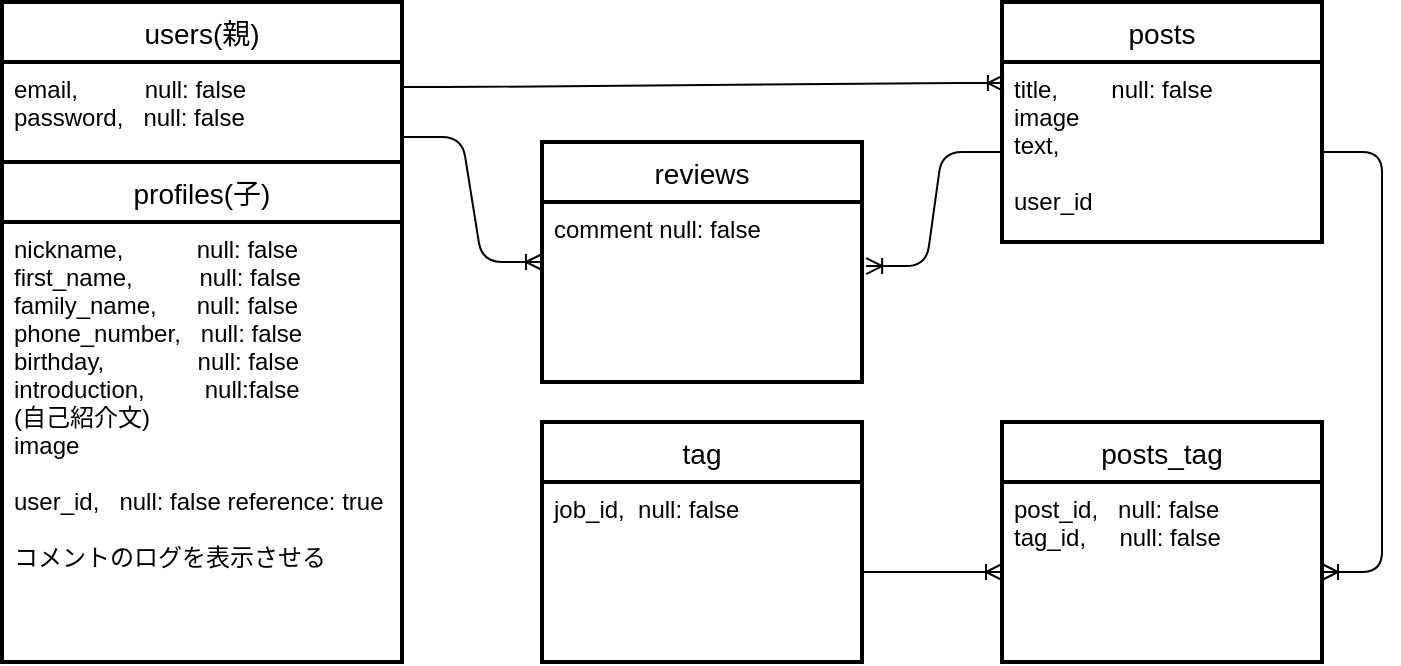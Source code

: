<mxfile version="13.10.0" type="embed">
    <diagram id="T-Y5ktGbqhrSeNKcI-8U" name="ページ1">
        <mxGraphModel dx="486" dy="1754" grid="1" gridSize="10" guides="1" tooltips="1" connect="1" arrows="1" fold="1" page="1" pageScale="1" pageWidth="850" pageHeight="1100" math="0" shadow="0">
            <root>
                <mxCell id="0"/>
                <mxCell id="1" parent="0"/>
                <mxCell id="15" value="users(親)" style="swimlane;childLayout=stackLayout;horizontal=1;startSize=30;horizontalStack=0;rounded=0;fontSize=14;fontStyle=0;strokeWidth=2;resizeParent=0;resizeLast=1;shadow=0;dashed=0;align=center;" parent="1" vertex="1">
                    <mxGeometry x="20" y="-1080" width="200" height="80" as="geometry"/>
                </mxCell>
                <mxCell id="16" value="email,          null: false&#10;password,   null: false&#10;&#10;&#10;" style="align=left;strokeColor=none;fillColor=none;spacingLeft=4;fontSize=12;verticalAlign=top;resizable=0;rotatable=0;part=1;" parent="15" vertex="1">
                    <mxGeometry y="30" width="200" height="50" as="geometry"/>
                </mxCell>
                <mxCell id="17" value="profiles(子)" style="swimlane;childLayout=stackLayout;horizontal=1;startSize=30;horizontalStack=0;rounded=0;fontSize=14;fontStyle=0;strokeWidth=2;resizeParent=0;resizeLast=1;shadow=0;dashed=0;align=center;" parent="1" vertex="1">
                    <mxGeometry x="20" y="-1000" width="200" height="250" as="geometry"/>
                </mxCell>
                <mxCell id="18" value="nickname,           null: false&#10;first_name,          null: false&#10;family_name,      null: false&#10;phone_number,   null: false&#10;birthday,              null: false&#10;introduction,         null:false&#10;(自己紹介文)&#10;image&#10;&#10;user_id,   null: false reference: true&#10;&#10;コメントのログを表示させる&#10;" style="align=left;strokeColor=none;fillColor=none;spacingLeft=4;fontSize=12;verticalAlign=top;resizable=0;rotatable=0;part=1;" parent="17" vertex="1">
                    <mxGeometry y="30" width="200" height="220" as="geometry"/>
                </mxCell>
                <mxCell id="19" value="reviews" style="swimlane;childLayout=stackLayout;horizontal=1;startSize=30;horizontalStack=0;rounded=0;fontSize=14;fontStyle=0;strokeWidth=2;resizeParent=0;resizeLast=1;shadow=0;dashed=0;align=center;" parent="1" vertex="1">
                    <mxGeometry x="290" y="-1010" width="160" height="120" as="geometry"/>
                </mxCell>
                <mxCell id="20" value="comment null: false" style="align=left;strokeColor=none;fillColor=none;spacingLeft=4;fontSize=12;verticalAlign=top;resizable=0;rotatable=0;part=1;" parent="19" vertex="1">
                    <mxGeometry y="30" width="160" height="90" as="geometry"/>
                </mxCell>
                <mxCell id="21" value="posts" style="swimlane;childLayout=stackLayout;horizontal=1;startSize=30;horizontalStack=0;rounded=0;fontSize=14;fontStyle=0;strokeWidth=2;resizeParent=0;resizeLast=1;shadow=0;dashed=0;align=center;" parent="1" vertex="1">
                    <mxGeometry x="520" y="-1080" width="160" height="120" as="geometry"/>
                </mxCell>
                <mxCell id="22" value="title,        null: false&#10;image&#10;text,       &#10;&#10;user_id" style="align=left;strokeColor=none;fillColor=none;spacingLeft=4;fontSize=12;verticalAlign=top;resizable=0;rotatable=0;part=1;" parent="21" vertex="1">
                    <mxGeometry y="30" width="160" height="90" as="geometry"/>
                </mxCell>
                <mxCell id="23" value="" style="edgeStyle=entityRelationEdgeStyle;fontSize=12;html=1;endArrow=ERoneToMany;exitX=1;exitY=0.25;exitDx=0;exitDy=0;entryX=0.006;entryY=0.117;entryDx=0;entryDy=0;entryPerimeter=0;" parent="1" source="16" target="22" edge="1">
                    <mxGeometry width="100" height="100" relative="1" as="geometry">
                        <mxPoint x="300" y="-850" as="sourcePoint"/>
                        <mxPoint x="518" y="-1036" as="targetPoint"/>
                    </mxGeometry>
                </mxCell>
                <mxCell id="24" value="" style="edgeStyle=entityRelationEdgeStyle;fontSize=12;html=1;endArrow=ERoneToMany;exitX=1;exitY=0.75;exitDx=0;exitDy=0;entryX=0;entryY=0.5;entryDx=0;entryDy=0;" parent="1" source="16" target="19" edge="1">
                    <mxGeometry width="100" height="100" relative="1" as="geometry">
                        <mxPoint x="300" y="-850" as="sourcePoint"/>
                        <mxPoint x="400" y="-950" as="targetPoint"/>
                    </mxGeometry>
                </mxCell>
                <mxCell id="25" value="" style="edgeStyle=entityRelationEdgeStyle;fontSize=12;html=1;endArrow=ERoneToMany;entryX=1.013;entryY=0.356;entryDx=0;entryDy=0;exitX=0;exitY=0.5;exitDx=0;exitDy=0;entryPerimeter=0;" parent="1" source="22" edge="1" target="20">
                    <mxGeometry width="100" height="100" relative="1" as="geometry">
                        <mxPoint x="480" y="-910" as="sourcePoint"/>
                        <mxPoint x="520" y="-1011" as="targetPoint"/>
                    </mxGeometry>
                </mxCell>
                <mxCell id="26" value="tag" style="swimlane;childLayout=stackLayout;horizontal=1;startSize=30;horizontalStack=0;rounded=0;fontSize=14;fontStyle=0;strokeWidth=2;resizeParent=0;resizeLast=1;shadow=0;dashed=0;align=center;" parent="1" vertex="1">
                    <mxGeometry x="290" y="-870" width="160" height="120" as="geometry"/>
                </mxCell>
                <mxCell id="27" value="job_id,  null: false" style="align=left;strokeColor=none;fillColor=none;spacingLeft=4;fontSize=12;verticalAlign=top;resizable=0;rotatable=0;part=1;" parent="26" vertex="1">
                    <mxGeometry y="30" width="160" height="90" as="geometry"/>
                </mxCell>
                <mxCell id="28" value="posts_tag" style="swimlane;childLayout=stackLayout;horizontal=1;startSize=30;horizontalStack=0;rounded=0;fontSize=14;fontStyle=0;strokeWidth=2;resizeParent=0;resizeLast=1;shadow=0;dashed=0;align=center;" parent="1" vertex="1">
                    <mxGeometry x="520" y="-870" width="160" height="120" as="geometry"/>
                </mxCell>
                <mxCell id="29" value="post_id,   null: false&#10;tag_id,     null: false" style="align=left;strokeColor=none;fillColor=none;spacingLeft=4;fontSize=12;verticalAlign=top;resizable=0;rotatable=0;part=1;" parent="28" vertex="1">
                    <mxGeometry y="30" width="160" height="90" as="geometry"/>
                </mxCell>
                <mxCell id="30" value="" style="edgeStyle=entityRelationEdgeStyle;fontSize=12;html=1;endArrow=ERoneToMany;exitX=1;exitY=0.5;exitDx=0;exitDy=0;entryX=1;entryY=0.5;entryDx=0;entryDy=0;" parent="1" source="22" target="29" edge="1">
                    <mxGeometry width="100" height="100" relative="1" as="geometry">
                        <mxPoint x="586" y="-740" as="sourcePoint"/>
                        <mxPoint x="520" y="-810" as="targetPoint"/>
                    </mxGeometry>
                </mxCell>
                <mxCell id="31" value="" style="edgeStyle=entityRelationEdgeStyle;fontSize=12;html=1;endArrow=ERoneToMany;exitX=1;exitY=0.5;exitDx=0;exitDy=0;entryX=0;entryY=0.5;entryDx=0;entryDy=0;" parent="1" source="27" target="29" edge="1">
                    <mxGeometry width="100" height="100" relative="1" as="geometry">
                        <mxPoint x="720" y="-675" as="sourcePoint"/>
                        <mxPoint x="520" y="-785" as="targetPoint"/>
                    </mxGeometry>
                </mxCell>
            </root>
        </mxGraphModel>
    </diagram>
</mxfile>